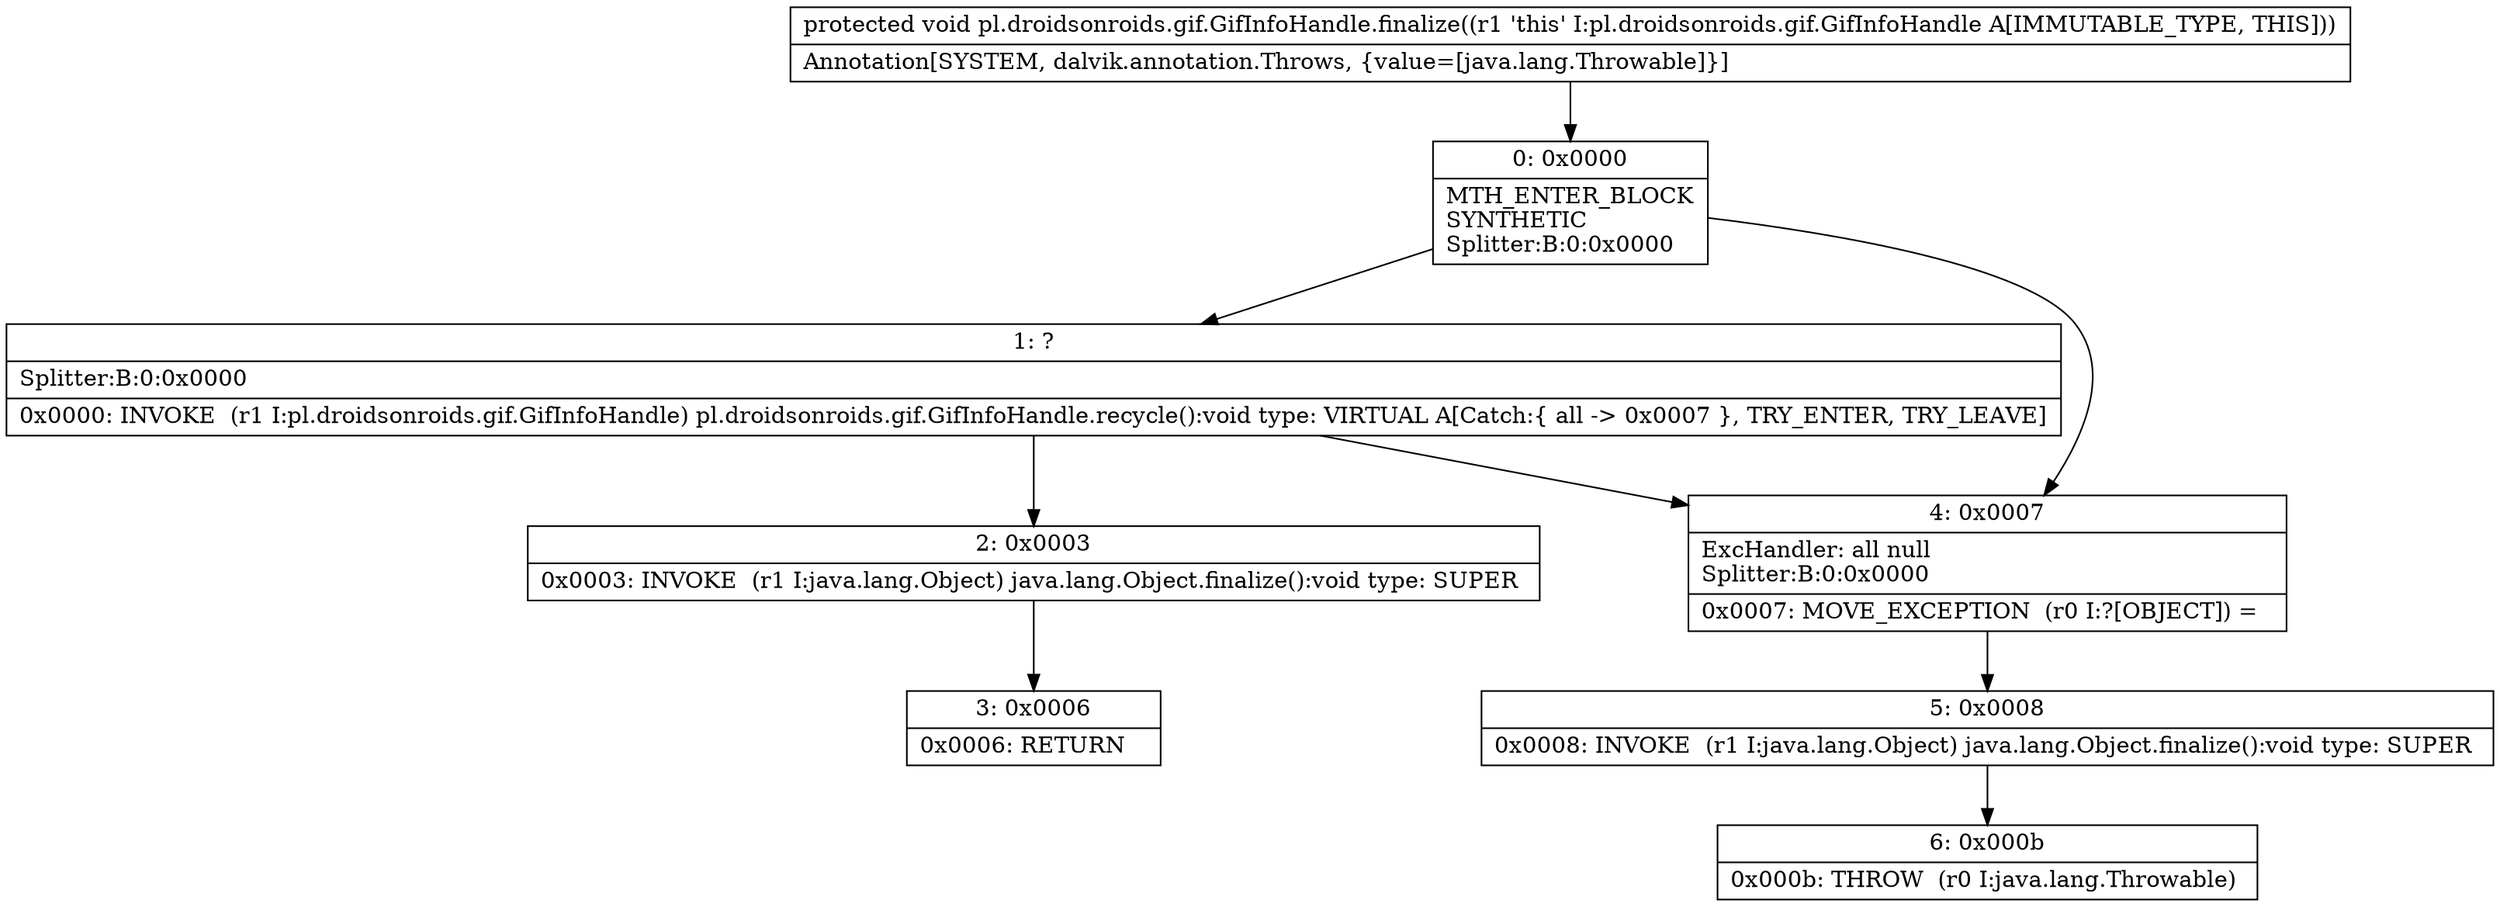digraph "CFG forpl.droidsonroids.gif.GifInfoHandle.finalize()V" {
Node_0 [shape=record,label="{0\:\ 0x0000|MTH_ENTER_BLOCK\lSYNTHETIC\lSplitter:B:0:0x0000\l}"];
Node_1 [shape=record,label="{1\:\ ?|Splitter:B:0:0x0000\l|0x0000: INVOKE  (r1 I:pl.droidsonroids.gif.GifInfoHandle) pl.droidsonroids.gif.GifInfoHandle.recycle():void type: VIRTUAL A[Catch:\{ all \-\> 0x0007 \}, TRY_ENTER, TRY_LEAVE]\l}"];
Node_2 [shape=record,label="{2\:\ 0x0003|0x0003: INVOKE  (r1 I:java.lang.Object) java.lang.Object.finalize():void type: SUPER \l}"];
Node_3 [shape=record,label="{3\:\ 0x0006|0x0006: RETURN   \l}"];
Node_4 [shape=record,label="{4\:\ 0x0007|ExcHandler: all null\lSplitter:B:0:0x0000\l|0x0007: MOVE_EXCEPTION  (r0 I:?[OBJECT]) =  \l}"];
Node_5 [shape=record,label="{5\:\ 0x0008|0x0008: INVOKE  (r1 I:java.lang.Object) java.lang.Object.finalize():void type: SUPER \l}"];
Node_6 [shape=record,label="{6\:\ 0x000b|0x000b: THROW  (r0 I:java.lang.Throwable) \l}"];
MethodNode[shape=record,label="{protected void pl.droidsonroids.gif.GifInfoHandle.finalize((r1 'this' I:pl.droidsonroids.gif.GifInfoHandle A[IMMUTABLE_TYPE, THIS]))  | Annotation[SYSTEM, dalvik.annotation.Throws, \{value=[java.lang.Throwable]\}]\l}"];
MethodNode -> Node_0;
Node_0 -> Node_1;
Node_0 -> Node_4;
Node_1 -> Node_2;
Node_1 -> Node_4;
Node_2 -> Node_3;
Node_4 -> Node_5;
Node_5 -> Node_6;
}

